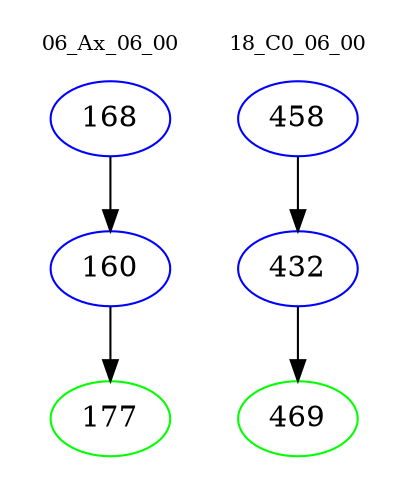 digraph{
subgraph cluster_0 {
color = white
label = "06_Ax_06_00";
fontsize=10;
T0_168 [label="168", color="blue"]
T0_168 -> T0_160 [color="black"]
T0_160 [label="160", color="blue"]
T0_160 -> T0_177 [color="black"]
T0_177 [label="177", color="green"]
}
subgraph cluster_1 {
color = white
label = "18_C0_06_00";
fontsize=10;
T1_458 [label="458", color="blue"]
T1_458 -> T1_432 [color="black"]
T1_432 [label="432", color="blue"]
T1_432 -> T1_469 [color="black"]
T1_469 [label="469", color="green"]
}
}
